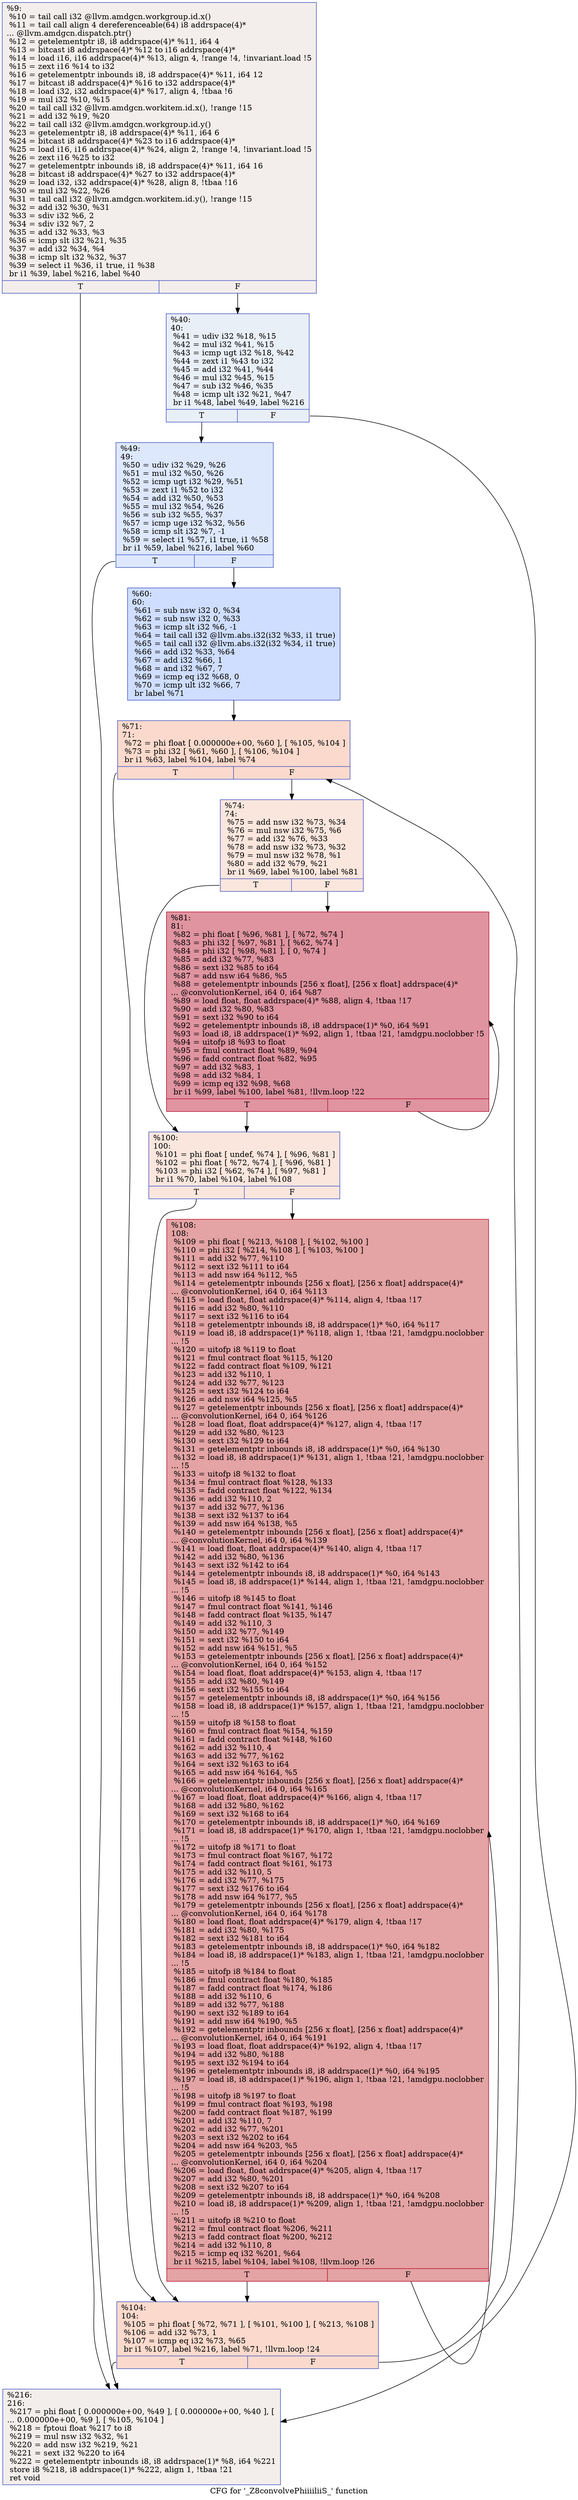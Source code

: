 digraph "CFG for '_Z8convolvePhiiiiliiS_' function" {
	label="CFG for '_Z8convolvePhiiiiliiS_' function";

	Node0x5f41850 [shape=record,color="#3d50c3ff", style=filled, fillcolor="#e3d9d370",label="{%9:\l  %10 = tail call i32 @llvm.amdgcn.workgroup.id.x()\l  %11 = tail call align 4 dereferenceable(64) i8 addrspace(4)*\l... @llvm.amdgcn.dispatch.ptr()\l  %12 = getelementptr i8, i8 addrspace(4)* %11, i64 4\l  %13 = bitcast i8 addrspace(4)* %12 to i16 addrspace(4)*\l  %14 = load i16, i16 addrspace(4)* %13, align 4, !range !4, !invariant.load !5\l  %15 = zext i16 %14 to i32\l  %16 = getelementptr inbounds i8, i8 addrspace(4)* %11, i64 12\l  %17 = bitcast i8 addrspace(4)* %16 to i32 addrspace(4)*\l  %18 = load i32, i32 addrspace(4)* %17, align 4, !tbaa !6\l  %19 = mul i32 %10, %15\l  %20 = tail call i32 @llvm.amdgcn.workitem.id.x(), !range !15\l  %21 = add i32 %19, %20\l  %22 = tail call i32 @llvm.amdgcn.workgroup.id.y()\l  %23 = getelementptr i8, i8 addrspace(4)* %11, i64 6\l  %24 = bitcast i8 addrspace(4)* %23 to i16 addrspace(4)*\l  %25 = load i16, i16 addrspace(4)* %24, align 2, !range !4, !invariant.load !5\l  %26 = zext i16 %25 to i32\l  %27 = getelementptr inbounds i8, i8 addrspace(4)* %11, i64 16\l  %28 = bitcast i8 addrspace(4)* %27 to i32 addrspace(4)*\l  %29 = load i32, i32 addrspace(4)* %28, align 8, !tbaa !16\l  %30 = mul i32 %22, %26\l  %31 = tail call i32 @llvm.amdgcn.workitem.id.y(), !range !15\l  %32 = add i32 %30, %31\l  %33 = sdiv i32 %6, 2\l  %34 = sdiv i32 %7, 2\l  %35 = add i32 %33, %3\l  %36 = icmp slt i32 %21, %35\l  %37 = add i32 %34, %4\l  %38 = icmp slt i32 %32, %37\l  %39 = select i1 %36, i1 true, i1 %38\l  br i1 %39, label %216, label %40\l|{<s0>T|<s1>F}}"];
	Node0x5f41850:s0 -> Node0x5f45850;
	Node0x5f41850:s1 -> Node0x5f458e0;
	Node0x5f458e0 [shape=record,color="#3d50c3ff", style=filled, fillcolor="#cedaeb70",label="{%40:\l40:                                               \l  %41 = udiv i32 %18, %15\l  %42 = mul i32 %41, %15\l  %43 = icmp ugt i32 %18, %42\l  %44 = zext i1 %43 to i32\l  %45 = add i32 %41, %44\l  %46 = mul i32 %45, %15\l  %47 = sub i32 %46, %35\l  %48 = icmp ult i32 %21, %47\l  br i1 %48, label %49, label %216\l|{<s0>T|<s1>F}}"];
	Node0x5f458e0:s0 -> Node0x5f45e80;
	Node0x5f458e0:s1 -> Node0x5f45850;
	Node0x5f45e80 [shape=record,color="#3d50c3ff", style=filled, fillcolor="#b2ccfb70",label="{%49:\l49:                                               \l  %50 = udiv i32 %29, %26\l  %51 = mul i32 %50, %26\l  %52 = icmp ugt i32 %29, %51\l  %53 = zext i1 %52 to i32\l  %54 = add i32 %50, %53\l  %55 = mul i32 %54, %26\l  %56 = sub i32 %55, %37\l  %57 = icmp uge i32 %32, %56\l  %58 = icmp slt i32 %7, -1\l  %59 = select i1 %57, i1 true, i1 %58\l  br i1 %59, label %216, label %60\l|{<s0>T|<s1>F}}"];
	Node0x5f45e80:s0 -> Node0x5f45850;
	Node0x5f45e80:s1 -> Node0x5f46550;
	Node0x5f46550 [shape=record,color="#3d50c3ff", style=filled, fillcolor="#93b5fe70",label="{%60:\l60:                                               \l  %61 = sub nsw i32 0, %34\l  %62 = sub nsw i32 0, %33\l  %63 = icmp slt i32 %6, -1\l  %64 = tail call i32 @llvm.abs.i32(i32 %33, i1 true)\l  %65 = tail call i32 @llvm.abs.i32(i32 %34, i1 true)\l  %66 = add i32 %33, %64\l  %67 = add i32 %66, 1\l  %68 = and i32 %67, 7\l  %69 = icmp eq i32 %68, 0\l  %70 = icmp ult i32 %66, 7\l  br label %71\l}"];
	Node0x5f46550 -> Node0x5f47050;
	Node0x5f47050 [shape=record,color="#3d50c3ff", style=filled, fillcolor="#f7ac8e70",label="{%71:\l71:                                               \l  %72 = phi float [ 0.000000e+00, %60 ], [ %105, %104 ]\l  %73 = phi i32 [ %61, %60 ], [ %106, %104 ]\l  br i1 %63, label %104, label %74\l|{<s0>T|<s1>F}}"];
	Node0x5f47050:s0 -> Node0x5f47bd0;
	Node0x5f47050:s1 -> Node0x5f47e30;
	Node0x5f47e30 [shape=record,color="#3d50c3ff", style=filled, fillcolor="#f3c7b170",label="{%74:\l74:                                               \l  %75 = add nsw i32 %73, %34\l  %76 = mul nsw i32 %75, %6\l  %77 = add i32 %76, %33\l  %78 = add nsw i32 %73, %32\l  %79 = mul nsw i32 %78, %1\l  %80 = add i32 %79, %21\l  br i1 %69, label %100, label %81\l|{<s0>T|<s1>F}}"];
	Node0x5f47e30:s0 -> Node0x5f482d0;
	Node0x5f47e30:s1 -> Node0x5f48320;
	Node0x5f48320 [shape=record,color="#b70d28ff", style=filled, fillcolor="#b70d2870",label="{%81:\l81:                                               \l  %82 = phi float [ %96, %81 ], [ %72, %74 ]\l  %83 = phi i32 [ %97, %81 ], [ %62, %74 ]\l  %84 = phi i32 [ %98, %81 ], [ 0, %74 ]\l  %85 = add i32 %77, %83\l  %86 = sext i32 %85 to i64\l  %87 = add nsw i64 %86, %5\l  %88 = getelementptr inbounds [256 x float], [256 x float] addrspace(4)*\l... @convolutionKernel, i64 0, i64 %87\l  %89 = load float, float addrspace(4)* %88, align 4, !tbaa !17\l  %90 = add i32 %80, %83\l  %91 = sext i32 %90 to i64\l  %92 = getelementptr inbounds i8, i8 addrspace(1)* %0, i64 %91\l  %93 = load i8, i8 addrspace(1)* %92, align 1, !tbaa !21, !amdgpu.noclobber !5\l  %94 = uitofp i8 %93 to float\l  %95 = fmul contract float %89, %94\l  %96 = fadd contract float %82, %95\l  %97 = add i32 %83, 1\l  %98 = add i32 %84, 1\l  %99 = icmp eq i32 %98, %68\l  br i1 %99, label %100, label %81, !llvm.loop !22\l|{<s0>T|<s1>F}}"];
	Node0x5f48320:s0 -> Node0x5f482d0;
	Node0x5f48320:s1 -> Node0x5f48320;
	Node0x5f482d0 [shape=record,color="#3d50c3ff", style=filled, fillcolor="#f3c7b170",label="{%100:\l100:                                              \l  %101 = phi float [ undef, %74 ], [ %96, %81 ]\l  %102 = phi float [ %72, %74 ], [ %96, %81 ]\l  %103 = phi i32 [ %62, %74 ], [ %97, %81 ]\l  br i1 %70, label %104, label %108\l|{<s0>T|<s1>F}}"];
	Node0x5f482d0:s0 -> Node0x5f47bd0;
	Node0x5f482d0:s1 -> Node0x5f49a10;
	Node0x5f47bd0 [shape=record,color="#3d50c3ff", style=filled, fillcolor="#f7ac8e70",label="{%104:\l104:                                              \l  %105 = phi float [ %72, %71 ], [ %101, %100 ], [ %213, %108 ]\l  %106 = add i32 %73, 1\l  %107 = icmp eq i32 %73, %65\l  br i1 %107, label %216, label %71, !llvm.loop !24\l|{<s0>T|<s1>F}}"];
	Node0x5f47bd0:s0 -> Node0x5f45850;
	Node0x5f47bd0:s1 -> Node0x5f47050;
	Node0x5f49a10 [shape=record,color="#b70d28ff", style=filled, fillcolor="#c32e3170",label="{%108:\l108:                                              \l  %109 = phi float [ %213, %108 ], [ %102, %100 ]\l  %110 = phi i32 [ %214, %108 ], [ %103, %100 ]\l  %111 = add i32 %77, %110\l  %112 = sext i32 %111 to i64\l  %113 = add nsw i64 %112, %5\l  %114 = getelementptr inbounds [256 x float], [256 x float] addrspace(4)*\l... @convolutionKernel, i64 0, i64 %113\l  %115 = load float, float addrspace(4)* %114, align 4, !tbaa !17\l  %116 = add i32 %80, %110\l  %117 = sext i32 %116 to i64\l  %118 = getelementptr inbounds i8, i8 addrspace(1)* %0, i64 %117\l  %119 = load i8, i8 addrspace(1)* %118, align 1, !tbaa !21, !amdgpu.noclobber\l... !5\l  %120 = uitofp i8 %119 to float\l  %121 = fmul contract float %115, %120\l  %122 = fadd contract float %109, %121\l  %123 = add i32 %110, 1\l  %124 = add i32 %77, %123\l  %125 = sext i32 %124 to i64\l  %126 = add nsw i64 %125, %5\l  %127 = getelementptr inbounds [256 x float], [256 x float] addrspace(4)*\l... @convolutionKernel, i64 0, i64 %126\l  %128 = load float, float addrspace(4)* %127, align 4, !tbaa !17\l  %129 = add i32 %80, %123\l  %130 = sext i32 %129 to i64\l  %131 = getelementptr inbounds i8, i8 addrspace(1)* %0, i64 %130\l  %132 = load i8, i8 addrspace(1)* %131, align 1, !tbaa !21, !amdgpu.noclobber\l... !5\l  %133 = uitofp i8 %132 to float\l  %134 = fmul contract float %128, %133\l  %135 = fadd contract float %122, %134\l  %136 = add i32 %110, 2\l  %137 = add i32 %77, %136\l  %138 = sext i32 %137 to i64\l  %139 = add nsw i64 %138, %5\l  %140 = getelementptr inbounds [256 x float], [256 x float] addrspace(4)*\l... @convolutionKernel, i64 0, i64 %139\l  %141 = load float, float addrspace(4)* %140, align 4, !tbaa !17\l  %142 = add i32 %80, %136\l  %143 = sext i32 %142 to i64\l  %144 = getelementptr inbounds i8, i8 addrspace(1)* %0, i64 %143\l  %145 = load i8, i8 addrspace(1)* %144, align 1, !tbaa !21, !amdgpu.noclobber\l... !5\l  %146 = uitofp i8 %145 to float\l  %147 = fmul contract float %141, %146\l  %148 = fadd contract float %135, %147\l  %149 = add i32 %110, 3\l  %150 = add i32 %77, %149\l  %151 = sext i32 %150 to i64\l  %152 = add nsw i64 %151, %5\l  %153 = getelementptr inbounds [256 x float], [256 x float] addrspace(4)*\l... @convolutionKernel, i64 0, i64 %152\l  %154 = load float, float addrspace(4)* %153, align 4, !tbaa !17\l  %155 = add i32 %80, %149\l  %156 = sext i32 %155 to i64\l  %157 = getelementptr inbounds i8, i8 addrspace(1)* %0, i64 %156\l  %158 = load i8, i8 addrspace(1)* %157, align 1, !tbaa !21, !amdgpu.noclobber\l... !5\l  %159 = uitofp i8 %158 to float\l  %160 = fmul contract float %154, %159\l  %161 = fadd contract float %148, %160\l  %162 = add i32 %110, 4\l  %163 = add i32 %77, %162\l  %164 = sext i32 %163 to i64\l  %165 = add nsw i64 %164, %5\l  %166 = getelementptr inbounds [256 x float], [256 x float] addrspace(4)*\l... @convolutionKernel, i64 0, i64 %165\l  %167 = load float, float addrspace(4)* %166, align 4, !tbaa !17\l  %168 = add i32 %80, %162\l  %169 = sext i32 %168 to i64\l  %170 = getelementptr inbounds i8, i8 addrspace(1)* %0, i64 %169\l  %171 = load i8, i8 addrspace(1)* %170, align 1, !tbaa !21, !amdgpu.noclobber\l... !5\l  %172 = uitofp i8 %171 to float\l  %173 = fmul contract float %167, %172\l  %174 = fadd contract float %161, %173\l  %175 = add i32 %110, 5\l  %176 = add i32 %77, %175\l  %177 = sext i32 %176 to i64\l  %178 = add nsw i64 %177, %5\l  %179 = getelementptr inbounds [256 x float], [256 x float] addrspace(4)*\l... @convolutionKernel, i64 0, i64 %178\l  %180 = load float, float addrspace(4)* %179, align 4, !tbaa !17\l  %181 = add i32 %80, %175\l  %182 = sext i32 %181 to i64\l  %183 = getelementptr inbounds i8, i8 addrspace(1)* %0, i64 %182\l  %184 = load i8, i8 addrspace(1)* %183, align 1, !tbaa !21, !amdgpu.noclobber\l... !5\l  %185 = uitofp i8 %184 to float\l  %186 = fmul contract float %180, %185\l  %187 = fadd contract float %174, %186\l  %188 = add i32 %110, 6\l  %189 = add i32 %77, %188\l  %190 = sext i32 %189 to i64\l  %191 = add nsw i64 %190, %5\l  %192 = getelementptr inbounds [256 x float], [256 x float] addrspace(4)*\l... @convolutionKernel, i64 0, i64 %191\l  %193 = load float, float addrspace(4)* %192, align 4, !tbaa !17\l  %194 = add i32 %80, %188\l  %195 = sext i32 %194 to i64\l  %196 = getelementptr inbounds i8, i8 addrspace(1)* %0, i64 %195\l  %197 = load i8, i8 addrspace(1)* %196, align 1, !tbaa !21, !amdgpu.noclobber\l... !5\l  %198 = uitofp i8 %197 to float\l  %199 = fmul contract float %193, %198\l  %200 = fadd contract float %187, %199\l  %201 = add i32 %110, 7\l  %202 = add i32 %77, %201\l  %203 = sext i32 %202 to i64\l  %204 = add nsw i64 %203, %5\l  %205 = getelementptr inbounds [256 x float], [256 x float] addrspace(4)*\l... @convolutionKernel, i64 0, i64 %204\l  %206 = load float, float addrspace(4)* %205, align 4, !tbaa !17\l  %207 = add i32 %80, %201\l  %208 = sext i32 %207 to i64\l  %209 = getelementptr inbounds i8, i8 addrspace(1)* %0, i64 %208\l  %210 = load i8, i8 addrspace(1)* %209, align 1, !tbaa !21, !amdgpu.noclobber\l... !5\l  %211 = uitofp i8 %210 to float\l  %212 = fmul contract float %206, %211\l  %213 = fadd contract float %200, %212\l  %214 = add i32 %110, 8\l  %215 = icmp eq i32 %201, %64\l  br i1 %215, label %104, label %108, !llvm.loop !26\l|{<s0>T|<s1>F}}"];
	Node0x5f49a10:s0 -> Node0x5f47bd0;
	Node0x5f49a10:s1 -> Node0x5f49a10;
	Node0x5f45850 [shape=record,color="#3d50c3ff", style=filled, fillcolor="#e3d9d370",label="{%216:\l216:                                              \l  %217 = phi float [ 0.000000e+00, %49 ], [ 0.000000e+00, %40 ], [\l... 0.000000e+00, %9 ], [ %105, %104 ]\l  %218 = fptoui float %217 to i8\l  %219 = mul nsw i32 %32, %1\l  %220 = add nsw i32 %219, %21\l  %221 = sext i32 %220 to i64\l  %222 = getelementptr inbounds i8, i8 addrspace(1)* %8, i64 %221\l  store i8 %218, i8 addrspace(1)* %222, align 1, !tbaa !21\l  ret void\l}"];
}
